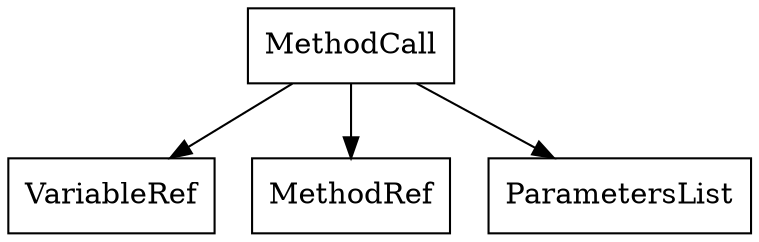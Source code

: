 digraph G {
  node[shape=box]
  MethodCall -> VariableRef
  MethodCall -> MethodRef
  MethodCall -> ParametersList
}